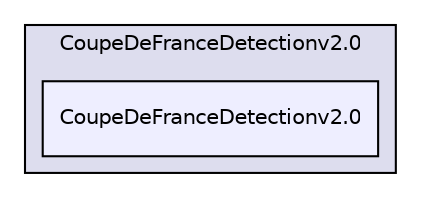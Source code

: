 digraph "/media/nicolas/A600540B0053E13B/Users/nicolas/Documents/Ecole/ISEN/Projet/Coupe de France/Module Detection/Software/CoupeDeFranceDetectionv2.0/CoupeDeFranceDetectionv2.0" {
  compound=true
  node [ fontsize="10", fontname="Helvetica"];
  edge [ labelfontsize="10", labelfontname="Helvetica"];
  subgraph clusterdir_5926def5425b48b63315f05fea0c77c6 {
    graph [ bgcolor="#ddddee", pencolor="black", label="CoupeDeFranceDetectionv2.0" fontname="Helvetica", fontsize="10", URL="dir_5926def5425b48b63315f05fea0c77c6.html"]
  dir_c37e1fae7f1d0415a66ec6235efc99c2 [shape=box, label="CoupeDeFranceDetectionv2.0", style="filled", fillcolor="#eeeeff", pencolor="black", URL="dir_c37e1fae7f1d0415a66ec6235efc99c2.html"];
  }
}
